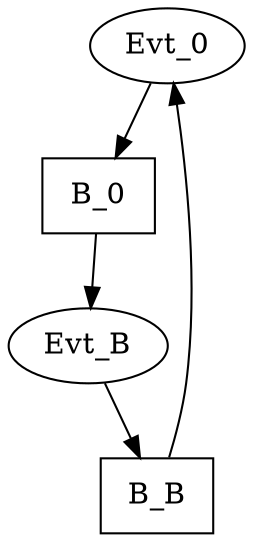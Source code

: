 digraph "pps-test3-0" {
name="pps-test3-0"

graph []
edge  [type="defdst"]

subgraph cpu0 {
  node  [cpu=1 pattern=A]
  Evt_0 [type=tmsg patentry=1 toffs=0 fid=1 gid=5, evtno=205, sid=2, bpid=8, par="0x123"]
  B_0 [type=block shape=rectangle patexit=1 tperiod=1000000000 qlo=1]

  Evt_0 -> B_0 -> Evt_B;

  Evt_B   [type=tmsg patentry=1   toffs=0  fid=1, gid=5, evtno=205, sid=2, bpid=8, par="0x123"];
  B_B     [type=block shape=rectangle patexit=1  tperiod=1000000000];

  Evt_B -> B_B -> Evt_0;
  //B_0 -> Evt_B [type="altdst"];
}
}
